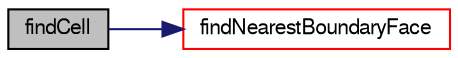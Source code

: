digraph "findCell"
{
  bgcolor="transparent";
  edge [fontname="FreeSans",fontsize="10",labelfontname="FreeSans",labelfontsize="10"];
  node [fontname="FreeSans",fontsize="10",shape=record];
  rankdir="LR";
  Node610 [label="findCell",height=0.2,width=0.4,color="black", fillcolor="grey75", style="filled", fontcolor="black"];
  Node610 -> Node611 [color="midnightblue",fontsize="10",style="solid",fontname="FreeSans"];
  Node611 [label="findNearestBoundaryFace",height=0.2,width=0.4,color="red",URL="$a25118.html#a142f534ff97796d704d77aee66ce5279",tooltip="Find nearest boundary face. "];
}
